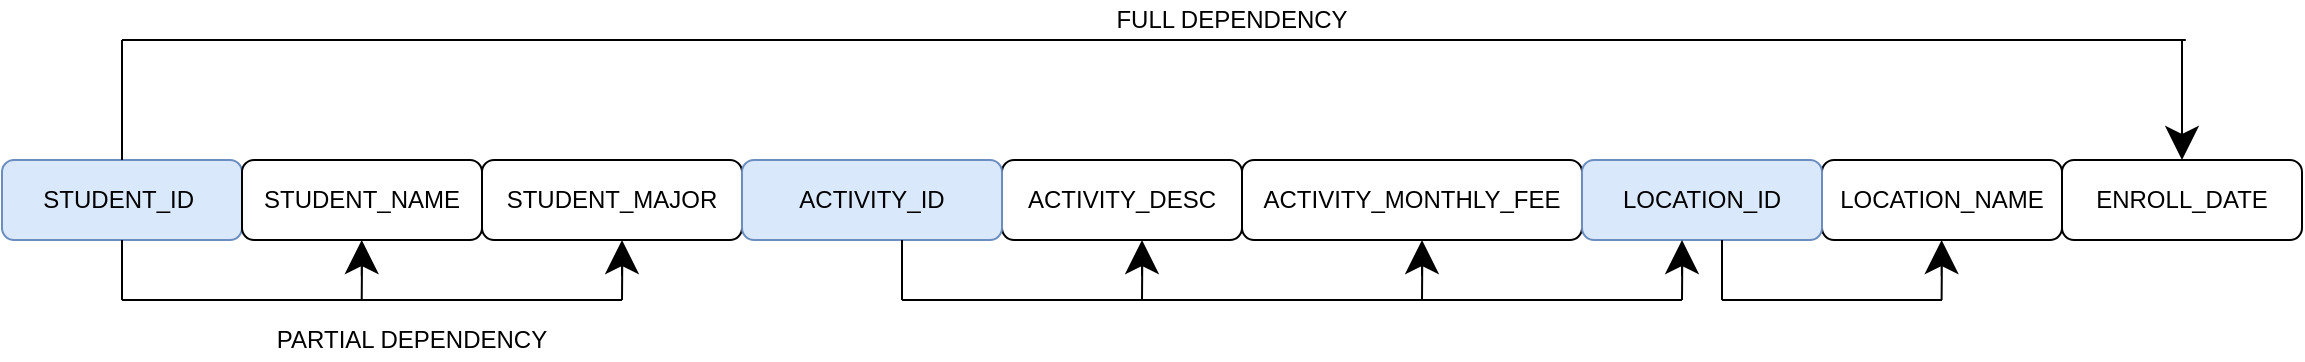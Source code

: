 <mxfile version="15.3.5" type="github">
  <diagram id="Fec2T-jx5eIG87ECEuo3" name="Page-1">
    <mxGraphModel dx="313" dy="161" grid="1" gridSize="10" guides="1" tooltips="1" connect="1" arrows="1" fold="1" page="1" pageScale="1" pageWidth="850" pageHeight="1100" math="0" shadow="0">
      <root>
        <mxCell id="0" />
        <mxCell id="1" parent="0" />
        <mxCell id="Twe8toMn7Eo1lDear818-1" value="STUDENT_ID&lt;span style=&quot;white-space: pre&quot;&gt;	&lt;/span&gt;" style="rounded=1;whiteSpace=wrap;html=1;hachureGap=4;pointerEvents=0;fillColor=#dae8fc;strokeColor=#6c8ebf;" vertex="1" parent="1">
          <mxGeometry x="310" y="130" width="120" height="40" as="geometry" />
        </mxCell>
        <mxCell id="Twe8toMn7Eo1lDear818-2" value="LOCATION_NAME" style="rounded=1;whiteSpace=wrap;html=1;hachureGap=4;pointerEvents=0;" vertex="1" parent="1">
          <mxGeometry x="1220" y="130" width="120" height="40" as="geometry" />
        </mxCell>
        <mxCell id="Twe8toMn7Eo1lDear818-3" value="ACTIVITY_MONTHLY_FEE" style="rounded=1;whiteSpace=wrap;html=1;hachureGap=4;pointerEvents=0;" vertex="1" parent="1">
          <mxGeometry x="930" y="130" width="170" height="40" as="geometry" />
        </mxCell>
        <mxCell id="Twe8toMn7Eo1lDear818-4" value="ENROLL_DATE" style="rounded=1;whiteSpace=wrap;html=1;hachureGap=4;pointerEvents=0;" vertex="1" parent="1">
          <mxGeometry x="1340" y="130" width="120" height="40" as="geometry" />
        </mxCell>
        <mxCell id="Twe8toMn7Eo1lDear818-5" value="LOCATION_ID" style="rounded=1;whiteSpace=wrap;html=1;hachureGap=4;pointerEvents=0;fillColor=#dae8fc;strokeColor=#6c8ebf;" vertex="1" parent="1">
          <mxGeometry x="1100" y="130" width="120" height="40" as="geometry" />
        </mxCell>
        <mxCell id="Twe8toMn7Eo1lDear818-7" value="STUDENT_NAME" style="rounded=1;whiteSpace=wrap;html=1;hachureGap=4;pointerEvents=0;" vertex="1" parent="1">
          <mxGeometry x="430" y="130" width="120" height="40" as="geometry" />
        </mxCell>
        <mxCell id="Twe8toMn7Eo1lDear818-8" value="STUDENT_MAJOR" style="rounded=1;whiteSpace=wrap;html=1;hachureGap=4;pointerEvents=0;" vertex="1" parent="1">
          <mxGeometry x="550" y="130" width="130" height="40" as="geometry" />
        </mxCell>
        <mxCell id="Twe8toMn7Eo1lDear818-9" value="ACTIVITY_DESC" style="rounded=1;whiteSpace=wrap;html=1;hachureGap=4;pointerEvents=0;" vertex="1" parent="1">
          <mxGeometry x="810" y="130" width="120" height="40" as="geometry" />
        </mxCell>
        <mxCell id="Twe8toMn7Eo1lDear818-10" value="ACTIVITY_ID" style="rounded=1;whiteSpace=wrap;html=1;hachureGap=4;pointerEvents=0;fillColor=#dae8fc;strokeColor=#6c8ebf;" vertex="1" parent="1">
          <mxGeometry x="680" y="130" width="130" height="40" as="geometry" />
        </mxCell>
        <mxCell id="Twe8toMn7Eo1lDear818-13" value="" style="endArrow=none;html=1;startSize=14;endSize=14;sourcePerimeterSpacing=8;targetPerimeterSpacing=8;exitX=0.5;exitY=0;exitDx=0;exitDy=0;" edge="1" parent="1" source="Twe8toMn7Eo1lDear818-1">
          <mxGeometry width="50" height="50" relative="1" as="geometry">
            <mxPoint x="350" y="110" as="sourcePoint" />
            <mxPoint x="370" y="70" as="targetPoint" />
          </mxGeometry>
        </mxCell>
        <mxCell id="Twe8toMn7Eo1lDear818-14" value="" style="endArrow=none;html=1;startSize=14;endSize=14;sourcePerimeterSpacing=8;targetPerimeterSpacing=8;" edge="1" parent="1">
          <mxGeometry width="50" height="50" relative="1" as="geometry">
            <mxPoint x="370" y="70" as="sourcePoint" />
            <mxPoint x="1401.905" y="70" as="targetPoint" />
          </mxGeometry>
        </mxCell>
        <mxCell id="Twe8toMn7Eo1lDear818-16" value="" style="endArrow=classic;html=1;startSize=14;endSize=14;sourcePerimeterSpacing=8;targetPerimeterSpacing=8;" edge="1" parent="1">
          <mxGeometry width="50" height="50" relative="1" as="geometry">
            <mxPoint x="1400" y="70" as="sourcePoint" />
            <mxPoint x="1400" y="130" as="targetPoint" />
          </mxGeometry>
        </mxCell>
        <mxCell id="Twe8toMn7Eo1lDear818-17" value="FULL DEPENDENCY" style="text;html=1;strokeColor=none;fillColor=none;align=center;verticalAlign=middle;whiteSpace=wrap;rounded=0;hachureGap=4;pointerEvents=0;" vertex="1" parent="1">
          <mxGeometry x="850" y="50" width="150" height="20" as="geometry" />
        </mxCell>
        <mxCell id="Twe8toMn7Eo1lDear818-18" value="" style="endArrow=none;html=1;startSize=14;endSize=14;sourcePerimeterSpacing=8;targetPerimeterSpacing=8;" edge="1" parent="1">
          <mxGeometry width="50" height="50" relative="1" as="geometry">
            <mxPoint x="370" y="200" as="sourcePoint" />
            <mxPoint x="370" y="170" as="targetPoint" />
          </mxGeometry>
        </mxCell>
        <mxCell id="Twe8toMn7Eo1lDear818-19" value="" style="endArrow=none;html=1;startSize=14;endSize=14;sourcePerimeterSpacing=8;targetPerimeterSpacing=8;" edge="1" parent="1">
          <mxGeometry width="50" height="50" relative="1" as="geometry">
            <mxPoint x="370" y="200" as="sourcePoint" />
            <mxPoint x="620" y="200" as="targetPoint" />
          </mxGeometry>
        </mxCell>
        <mxCell id="Twe8toMn7Eo1lDear818-20" value="" style="endArrow=classic;html=1;startSize=14;endSize=14;sourcePerimeterSpacing=8;targetPerimeterSpacing=8;" edge="1" parent="1">
          <mxGeometry width="50" height="50" relative="1" as="geometry">
            <mxPoint x="489.86" y="200" as="sourcePoint" />
            <mxPoint x="489.86" y="170" as="targetPoint" />
            <Array as="points">
              <mxPoint x="490.07" y="170" />
              <mxPoint x="489.86" y="190" />
            </Array>
          </mxGeometry>
        </mxCell>
        <mxCell id="Twe8toMn7Eo1lDear818-21" value="" style="endArrow=classic;html=1;startSize=14;endSize=14;sourcePerimeterSpacing=8;targetPerimeterSpacing=8;" edge="1" parent="1">
          <mxGeometry width="50" height="50" relative="1" as="geometry">
            <mxPoint x="620" y="200" as="sourcePoint" />
            <mxPoint x="620" y="170" as="targetPoint" />
            <Array as="points">
              <mxPoint x="620.21" y="170" />
              <mxPoint x="620" y="190" />
            </Array>
          </mxGeometry>
        </mxCell>
        <mxCell id="Twe8toMn7Eo1lDear818-22" value="PARTIAL DEPENDENCY" style="text;html=1;strokeColor=none;fillColor=none;align=center;verticalAlign=middle;whiteSpace=wrap;rounded=0;hachureGap=4;pointerEvents=0;" vertex="1" parent="1">
          <mxGeometry x="440" y="210" width="150" height="20" as="geometry" />
        </mxCell>
        <mxCell id="Twe8toMn7Eo1lDear818-23" value="" style="endArrow=none;html=1;startSize=14;endSize=14;sourcePerimeterSpacing=8;targetPerimeterSpacing=8;" edge="1" parent="1">
          <mxGeometry width="50" height="50" relative="1" as="geometry">
            <mxPoint x="760" y="200" as="sourcePoint" />
            <mxPoint x="760" y="170" as="targetPoint" />
          </mxGeometry>
        </mxCell>
        <mxCell id="Twe8toMn7Eo1lDear818-24" value="" style="endArrow=none;html=1;startSize=14;endSize=14;sourcePerimeterSpacing=8;targetPerimeterSpacing=8;" edge="1" parent="1">
          <mxGeometry width="50" height="50" relative="1" as="geometry">
            <mxPoint x="760" y="200" as="sourcePoint" />
            <mxPoint x="1150" y="200" as="targetPoint" />
          </mxGeometry>
        </mxCell>
        <mxCell id="Twe8toMn7Eo1lDear818-25" value="" style="endArrow=classic;html=1;startSize=14;endSize=14;sourcePerimeterSpacing=8;targetPerimeterSpacing=8;" edge="1" parent="1">
          <mxGeometry width="50" height="50" relative="1" as="geometry">
            <mxPoint x="880" y="200" as="sourcePoint" />
            <mxPoint x="880" y="170" as="targetPoint" />
            <Array as="points">
              <mxPoint x="880.21" y="170" />
              <mxPoint x="880" y="190" />
            </Array>
          </mxGeometry>
        </mxCell>
        <mxCell id="Twe8toMn7Eo1lDear818-27" value="" style="endArrow=classic;html=1;startSize=14;endSize=14;sourcePerimeterSpacing=8;targetPerimeterSpacing=8;" edge="1" parent="1">
          <mxGeometry width="50" height="50" relative="1" as="geometry">
            <mxPoint x="1020" y="200" as="sourcePoint" />
            <mxPoint x="1020" y="170" as="targetPoint" />
            <Array as="points">
              <mxPoint x="1020.21" y="170" />
              <mxPoint x="1020" y="190" />
            </Array>
          </mxGeometry>
        </mxCell>
        <mxCell id="Twe8toMn7Eo1lDear818-28" value="" style="endArrow=classic;html=1;startSize=14;endSize=14;sourcePerimeterSpacing=8;targetPerimeterSpacing=8;" edge="1" parent="1">
          <mxGeometry width="50" height="50" relative="1" as="geometry">
            <mxPoint x="1150" y="200" as="sourcePoint" />
            <mxPoint x="1150" y="170" as="targetPoint" />
            <Array as="points">
              <mxPoint x="1150.21" y="170" />
              <mxPoint x="1150" y="190" />
            </Array>
          </mxGeometry>
        </mxCell>
        <mxCell id="Twe8toMn7Eo1lDear818-29" value="" style="endArrow=none;html=1;startSize=14;endSize=14;sourcePerimeterSpacing=8;targetPerimeterSpacing=8;" edge="1" parent="1">
          <mxGeometry width="50" height="50" relative="1" as="geometry">
            <mxPoint x="1170" y="200" as="sourcePoint" />
            <mxPoint x="1170" y="170" as="targetPoint" />
          </mxGeometry>
        </mxCell>
        <mxCell id="Twe8toMn7Eo1lDear818-30" value="" style="endArrow=none;html=1;startSize=14;endSize=14;sourcePerimeterSpacing=8;targetPerimeterSpacing=8;" edge="1" parent="1">
          <mxGeometry width="50" height="50" relative="1" as="geometry">
            <mxPoint x="1170" y="200" as="sourcePoint" />
            <mxPoint x="1280" y="200" as="targetPoint" />
          </mxGeometry>
        </mxCell>
        <mxCell id="Twe8toMn7Eo1lDear818-31" value="" style="endArrow=classic;html=1;startSize=14;endSize=14;sourcePerimeterSpacing=8;targetPerimeterSpacing=8;" edge="1" parent="1">
          <mxGeometry width="50" height="50" relative="1" as="geometry">
            <mxPoint x="1279.8" y="200" as="sourcePoint" />
            <mxPoint x="1279.8" y="170" as="targetPoint" />
            <Array as="points">
              <mxPoint x="1280.01" y="170" />
              <mxPoint x="1279.8" y="190" />
            </Array>
          </mxGeometry>
        </mxCell>
      </root>
    </mxGraphModel>
  </diagram>
</mxfile>
